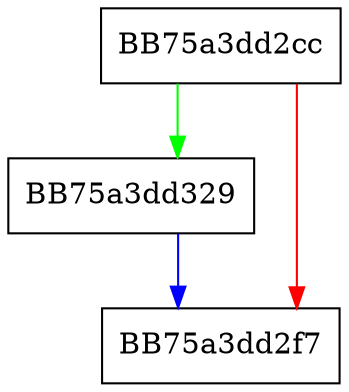 digraph push_matched_paren {
  node [shape="box"];
  graph [splines=ortho];
  BB75a3dd2cc -> BB75a3dd329 [color="green"];
  BB75a3dd2cc -> BB75a3dd2f7 [color="red"];
  BB75a3dd329 -> BB75a3dd2f7 [color="blue"];
}